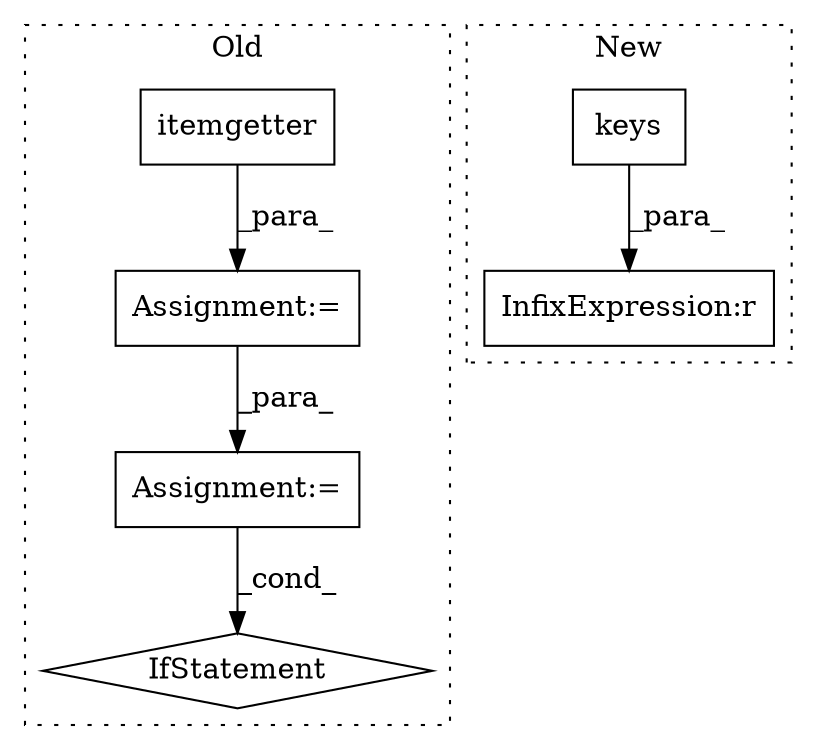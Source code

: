 digraph G {
subgraph cluster0 {
1 [label="itemgetter" a="32" s="10182,10194" l="11,1" shape="box"];
3 [label="IfStatement" a="25" s="10338,10372" l="10,2" shape="diamond"];
4 [label="Assignment:=" a="7" s="10172" l="1" shape="box"];
5 [label="Assignment:=" a="7" s="10223" l="14" shape="box"];
label = "Old";
style="dotted";
}
subgraph cluster1 {
2 [label="keys" a="32" s="10416" l="6" shape="box"];
6 [label="InfixExpression:r" a="27" s="10395" l="4" shape="box"];
label = "New";
style="dotted";
}
1 -> 4 [label="_para_"];
2 -> 6 [label="_para_"];
4 -> 5 [label="_para_"];
5 -> 3 [label="_cond_"];
}